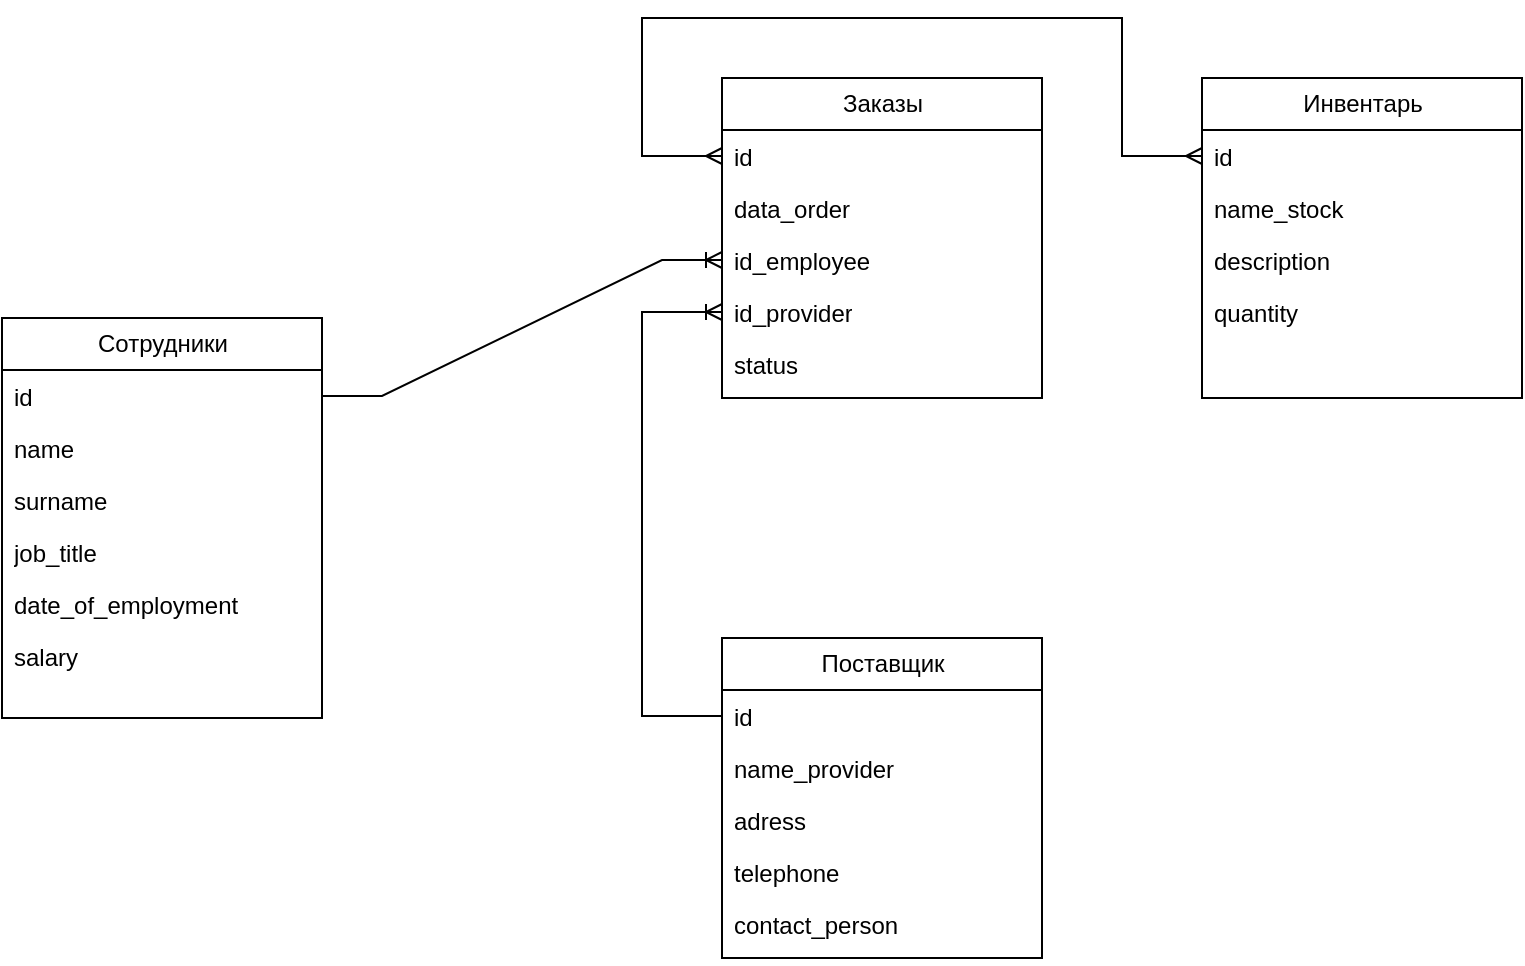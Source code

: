 <mxfile version="21.1.7" type="device">
  <diagram name="Страница 1" id="92jS27JKIx-Q9tAT0lnU">
    <mxGraphModel dx="1318" dy="548" grid="1" gridSize="10" guides="1" tooltips="1" connect="1" arrows="1" fold="1" page="1" pageScale="1" pageWidth="827" pageHeight="1169" math="0" shadow="0">
      <root>
        <mxCell id="0" />
        <mxCell id="1" parent="0" />
        <mxCell id="DNweLqul7naFUjiwIF_0-1" value="Сотрудники" style="swimlane;fontStyle=0;childLayout=stackLayout;horizontal=1;startSize=26;fillColor=none;horizontalStack=0;resizeParent=1;resizeParentMax=0;resizeLast=0;collapsible=1;marginBottom=0;html=1;" vertex="1" parent="1">
          <mxGeometry x="40" y="160" width="160" height="200" as="geometry" />
        </mxCell>
        <mxCell id="DNweLqul7naFUjiwIF_0-2" value="id" style="text;strokeColor=none;fillColor=none;align=left;verticalAlign=top;spacingLeft=4;spacingRight=4;overflow=hidden;rotatable=0;points=[[0,0.5],[1,0.5]];portConstraint=eastwest;whiteSpace=wrap;html=1;" vertex="1" parent="DNweLqul7naFUjiwIF_0-1">
          <mxGeometry y="26" width="160" height="26" as="geometry" />
        </mxCell>
        <mxCell id="DNweLqul7naFUjiwIF_0-3" value="name" style="text;strokeColor=none;fillColor=none;align=left;verticalAlign=top;spacingLeft=4;spacingRight=4;overflow=hidden;rotatable=0;points=[[0,0.5],[1,0.5]];portConstraint=eastwest;whiteSpace=wrap;html=1;" vertex="1" parent="DNweLqul7naFUjiwIF_0-1">
          <mxGeometry y="52" width="160" height="26" as="geometry" />
        </mxCell>
        <mxCell id="DNweLqul7naFUjiwIF_0-4" value="surname" style="text;strokeColor=none;fillColor=none;align=left;verticalAlign=top;spacingLeft=4;spacingRight=4;overflow=hidden;rotatable=0;points=[[0,0.5],[1,0.5]];portConstraint=eastwest;whiteSpace=wrap;html=1;" vertex="1" parent="DNweLqul7naFUjiwIF_0-1">
          <mxGeometry y="78" width="160" height="26" as="geometry" />
        </mxCell>
        <mxCell id="DNweLqul7naFUjiwIF_0-5" value="job_title" style="text;strokeColor=none;fillColor=none;align=left;verticalAlign=top;spacingLeft=4;spacingRight=4;overflow=hidden;rotatable=0;points=[[0,0.5],[1,0.5]];portConstraint=eastwest;whiteSpace=wrap;html=1;" vertex="1" parent="DNweLqul7naFUjiwIF_0-1">
          <mxGeometry y="104" width="160" height="26" as="geometry" />
        </mxCell>
        <mxCell id="DNweLqul7naFUjiwIF_0-6" value="date_of_employment" style="text;strokeColor=none;fillColor=none;align=left;verticalAlign=top;spacingLeft=4;spacingRight=4;overflow=hidden;rotatable=0;points=[[0,0.5],[1,0.5]];portConstraint=eastwest;whiteSpace=wrap;html=1;" vertex="1" parent="DNweLqul7naFUjiwIF_0-1">
          <mxGeometry y="130" width="160" height="26" as="geometry" />
        </mxCell>
        <mxCell id="DNweLqul7naFUjiwIF_0-7" value="salary" style="text;strokeColor=none;fillColor=none;align=left;verticalAlign=top;spacingLeft=4;spacingRight=4;overflow=hidden;rotatable=0;points=[[0,0.5],[1,0.5]];portConstraint=eastwest;whiteSpace=wrap;html=1;" vertex="1" parent="DNweLqul7naFUjiwIF_0-1">
          <mxGeometry y="156" width="160" height="44" as="geometry" />
        </mxCell>
        <mxCell id="DNweLqul7naFUjiwIF_0-8" value="Инвентарь" style="swimlane;fontStyle=0;childLayout=stackLayout;horizontal=1;startSize=26;fillColor=none;horizontalStack=0;resizeParent=1;resizeParentMax=0;resizeLast=0;collapsible=1;marginBottom=0;html=1;" vertex="1" parent="1">
          <mxGeometry x="640" y="40" width="160" height="160" as="geometry" />
        </mxCell>
        <mxCell id="DNweLqul7naFUjiwIF_0-9" value="id" style="text;strokeColor=none;fillColor=none;align=left;verticalAlign=top;spacingLeft=4;spacingRight=4;overflow=hidden;rotatable=0;points=[[0,0.5],[1,0.5]];portConstraint=eastwest;whiteSpace=wrap;html=1;" vertex="1" parent="DNweLqul7naFUjiwIF_0-8">
          <mxGeometry y="26" width="160" height="26" as="geometry" />
        </mxCell>
        <mxCell id="DNweLqul7naFUjiwIF_0-10" value="name_stock" style="text;strokeColor=none;fillColor=none;align=left;verticalAlign=top;spacingLeft=4;spacingRight=4;overflow=hidden;rotatable=0;points=[[0,0.5],[1,0.5]];portConstraint=eastwest;whiteSpace=wrap;html=1;" vertex="1" parent="DNweLqul7naFUjiwIF_0-8">
          <mxGeometry y="52" width="160" height="26" as="geometry" />
        </mxCell>
        <mxCell id="DNweLqul7naFUjiwIF_0-11" value="description" style="text;strokeColor=none;fillColor=none;align=left;verticalAlign=top;spacingLeft=4;spacingRight=4;overflow=hidden;rotatable=0;points=[[0,0.5],[1,0.5]];portConstraint=eastwest;whiteSpace=wrap;html=1;" vertex="1" parent="DNweLqul7naFUjiwIF_0-8">
          <mxGeometry y="78" width="160" height="26" as="geometry" />
        </mxCell>
        <mxCell id="DNweLqul7naFUjiwIF_0-12" value="quantity" style="text;strokeColor=none;fillColor=none;align=left;verticalAlign=top;spacingLeft=4;spacingRight=4;overflow=hidden;rotatable=0;points=[[0,0.5],[1,0.5]];portConstraint=eastwest;whiteSpace=wrap;html=1;" vertex="1" parent="DNweLqul7naFUjiwIF_0-8">
          <mxGeometry y="104" width="160" height="56" as="geometry" />
        </mxCell>
        <mxCell id="DNweLqul7naFUjiwIF_0-13" value="Заказы" style="swimlane;fontStyle=0;childLayout=stackLayout;horizontal=1;startSize=26;fillColor=none;horizontalStack=0;resizeParent=1;resizeParentMax=0;resizeLast=0;collapsible=1;marginBottom=0;html=1;" vertex="1" parent="1">
          <mxGeometry x="400" y="40" width="160" height="160" as="geometry" />
        </mxCell>
        <mxCell id="DNweLqul7naFUjiwIF_0-14" value="id" style="text;strokeColor=none;fillColor=none;align=left;verticalAlign=top;spacingLeft=4;spacingRight=4;overflow=hidden;rotatable=0;points=[[0,0.5],[1,0.5]];portConstraint=eastwest;whiteSpace=wrap;html=1;" vertex="1" parent="DNweLqul7naFUjiwIF_0-13">
          <mxGeometry y="26" width="160" height="26" as="geometry" />
        </mxCell>
        <mxCell id="DNweLqul7naFUjiwIF_0-15" value="data_order" style="text;strokeColor=none;fillColor=none;align=left;verticalAlign=top;spacingLeft=4;spacingRight=4;overflow=hidden;rotatable=0;points=[[0,0.5],[1,0.5]];portConstraint=eastwest;whiteSpace=wrap;html=1;" vertex="1" parent="DNweLqul7naFUjiwIF_0-13">
          <mxGeometry y="52" width="160" height="26" as="geometry" />
        </mxCell>
        <mxCell id="DNweLqul7naFUjiwIF_0-16" value="id_employee" style="text;strokeColor=none;fillColor=none;align=left;verticalAlign=top;spacingLeft=4;spacingRight=4;overflow=hidden;rotatable=0;points=[[0,0.5],[1,0.5]];portConstraint=eastwest;whiteSpace=wrap;html=1;" vertex="1" parent="DNweLqul7naFUjiwIF_0-13">
          <mxGeometry y="78" width="160" height="26" as="geometry" />
        </mxCell>
        <mxCell id="DNweLqul7naFUjiwIF_0-18" value="id_provider" style="text;strokeColor=none;fillColor=none;align=left;verticalAlign=top;spacingLeft=4;spacingRight=4;overflow=hidden;rotatable=0;points=[[0,0.5],[1,0.5]];portConstraint=eastwest;whiteSpace=wrap;html=1;" vertex="1" parent="DNweLqul7naFUjiwIF_0-13">
          <mxGeometry y="104" width="160" height="26" as="geometry" />
        </mxCell>
        <mxCell id="DNweLqul7naFUjiwIF_0-19" value="status" style="text;strokeColor=none;fillColor=none;align=left;verticalAlign=top;spacingLeft=4;spacingRight=4;overflow=hidden;rotatable=0;points=[[0,0.5],[1,0.5]];portConstraint=eastwest;whiteSpace=wrap;html=1;" vertex="1" parent="DNweLqul7naFUjiwIF_0-13">
          <mxGeometry y="130" width="160" height="30" as="geometry" />
        </mxCell>
        <mxCell id="DNweLqul7naFUjiwIF_0-20" value="Поставщик" style="swimlane;fontStyle=0;childLayout=stackLayout;horizontal=1;startSize=26;fillColor=none;horizontalStack=0;resizeParent=1;resizeParentMax=0;resizeLast=0;collapsible=1;marginBottom=0;html=1;" vertex="1" parent="1">
          <mxGeometry x="400" y="320" width="160" height="160" as="geometry" />
        </mxCell>
        <mxCell id="DNweLqul7naFUjiwIF_0-21" value="id" style="text;strokeColor=none;fillColor=none;align=left;verticalAlign=top;spacingLeft=4;spacingRight=4;overflow=hidden;rotatable=0;points=[[0,0.5],[1,0.5]];portConstraint=eastwest;whiteSpace=wrap;html=1;" vertex="1" parent="DNweLqul7naFUjiwIF_0-20">
          <mxGeometry y="26" width="160" height="26" as="geometry" />
        </mxCell>
        <mxCell id="DNweLqul7naFUjiwIF_0-22" value="name_provider" style="text;strokeColor=none;fillColor=none;align=left;verticalAlign=top;spacingLeft=4;spacingRight=4;overflow=hidden;rotatable=0;points=[[0,0.5],[1,0.5]];portConstraint=eastwest;whiteSpace=wrap;html=1;" vertex="1" parent="DNweLqul7naFUjiwIF_0-20">
          <mxGeometry y="52" width="160" height="26" as="geometry" />
        </mxCell>
        <mxCell id="DNweLqul7naFUjiwIF_0-23" value="adress" style="text;strokeColor=none;fillColor=none;align=left;verticalAlign=top;spacingLeft=4;spacingRight=4;overflow=hidden;rotatable=0;points=[[0,0.5],[1,0.5]];portConstraint=eastwest;whiteSpace=wrap;html=1;" vertex="1" parent="DNweLqul7naFUjiwIF_0-20">
          <mxGeometry y="78" width="160" height="26" as="geometry" />
        </mxCell>
        <mxCell id="DNweLqul7naFUjiwIF_0-24" value="telephone" style="text;strokeColor=none;fillColor=none;align=left;verticalAlign=top;spacingLeft=4;spacingRight=4;overflow=hidden;rotatable=0;points=[[0,0.5],[1,0.5]];portConstraint=eastwest;whiteSpace=wrap;html=1;" vertex="1" parent="DNweLqul7naFUjiwIF_0-20">
          <mxGeometry y="104" width="160" height="26" as="geometry" />
        </mxCell>
        <mxCell id="DNweLqul7naFUjiwIF_0-25" value="contact_person" style="text;strokeColor=none;fillColor=none;align=left;verticalAlign=top;spacingLeft=4;spacingRight=4;overflow=hidden;rotatable=0;points=[[0,0.5],[1,0.5]];portConstraint=eastwest;whiteSpace=wrap;html=1;" vertex="1" parent="DNweLqul7naFUjiwIF_0-20">
          <mxGeometry y="130" width="160" height="30" as="geometry" />
        </mxCell>
        <mxCell id="DNweLqul7naFUjiwIF_0-26" value="" style="edgeStyle=entityRelationEdgeStyle;fontSize=12;html=1;endArrow=ERoneToMany;rounded=0;exitX=1;exitY=0.5;exitDx=0;exitDy=0;entryX=0;entryY=0.5;entryDx=0;entryDy=0;" edge="1" parent="1" source="DNweLqul7naFUjiwIF_0-2" target="DNweLqul7naFUjiwIF_0-16">
          <mxGeometry width="100" height="100" relative="1" as="geometry">
            <mxPoint x="440" y="290" as="sourcePoint" />
            <mxPoint x="540" y="190" as="targetPoint" />
          </mxGeometry>
        </mxCell>
        <mxCell id="DNweLqul7naFUjiwIF_0-30" value="" style="edgeStyle=orthogonalEdgeStyle;fontSize=12;html=1;endArrow=ERoneToMany;rounded=0;exitX=0;exitY=0.5;exitDx=0;exitDy=0;entryX=0;entryY=0.5;entryDx=0;entryDy=0;" edge="1" parent="1" source="DNweLqul7naFUjiwIF_0-21" target="DNweLqul7naFUjiwIF_0-18">
          <mxGeometry width="100" height="100" relative="1" as="geometry">
            <mxPoint x="500" y="370" as="sourcePoint" />
            <mxPoint x="600" y="270" as="targetPoint" />
            <Array as="points">
              <mxPoint x="360" y="359" />
              <mxPoint x="360" y="157" />
            </Array>
          </mxGeometry>
        </mxCell>
        <mxCell id="DNweLqul7naFUjiwIF_0-32" value="" style="edgeStyle=orthogonalEdgeStyle;fontSize=12;html=1;endArrow=ERmany;startArrow=ERmany;rounded=0;entryX=0;entryY=0.5;entryDx=0;entryDy=0;exitX=0;exitY=0.5;exitDx=0;exitDy=0;" edge="1" parent="1" source="DNweLqul7naFUjiwIF_0-14" target="DNweLqul7naFUjiwIF_0-9">
          <mxGeometry width="100" height="100" relative="1" as="geometry">
            <mxPoint x="500" y="280" as="sourcePoint" />
            <mxPoint x="600" y="180" as="targetPoint" />
            <Array as="points">
              <mxPoint x="360" y="79" />
              <mxPoint x="360" y="10" />
              <mxPoint x="600" y="10" />
              <mxPoint x="600" y="79" />
            </Array>
          </mxGeometry>
        </mxCell>
      </root>
    </mxGraphModel>
  </diagram>
</mxfile>
